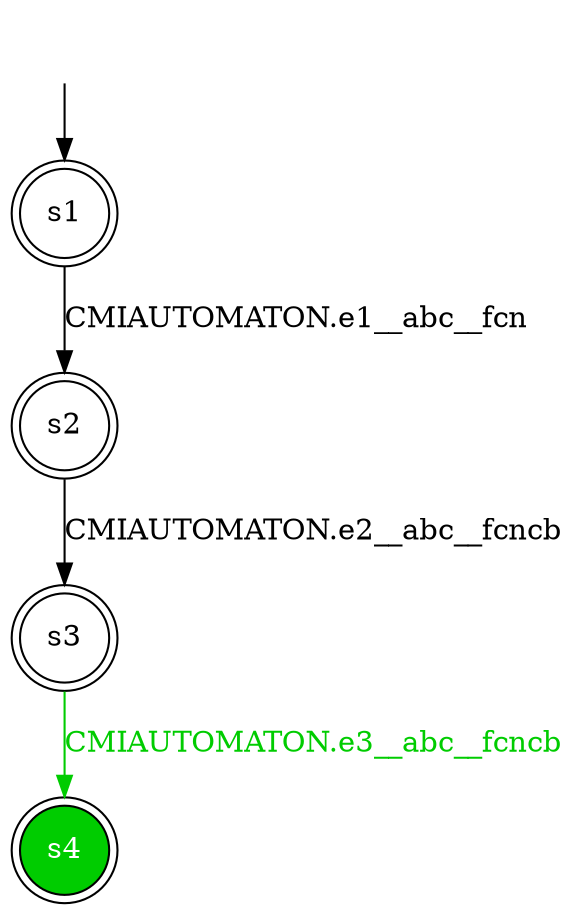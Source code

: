 digraph diffautomaton {
	1 [label=<s1> shape="doublecircle"];
	2 [label=<s2> shape="doublecircle"];
	3 [label=<s3> shape="doublecircle"];
	4 [label=<s4> shape="doublecircle" fillcolor="#00cc00" fontcolor="#ffffff" style="filled"];
	__init1 [label=<> shape="none"];
	__init1 -> 1;
	1 -> 2 [label=<<font color="#000000">CMIAUTOMATON.e1__abc__fcn</font>> id="1-0-2"];
	2 -> 3 [label=<<font color="#000000">CMIAUTOMATON.e2__abc__fcncb</font>> id="2-0-3"];
	3 -> 4 [label=<<font color="#00cc00">CMIAUTOMATON.e3__abc__fcncb</font>> color="#00cc00" id="3-0-4"];
}
